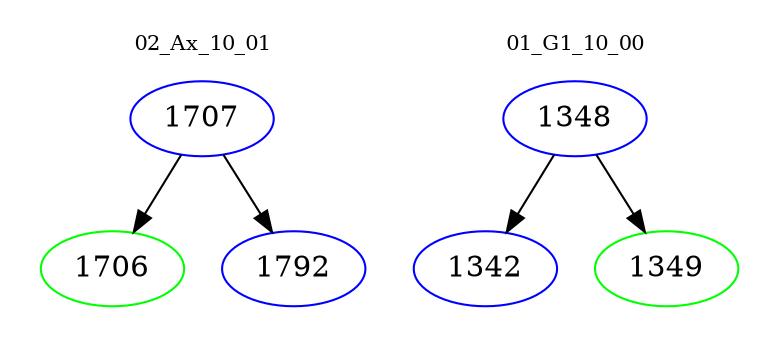 digraph{
subgraph cluster_0 {
color = white
label = "02_Ax_10_01";
fontsize=10;
T0_1707 [label="1707", color="blue"]
T0_1707 -> T0_1706 [color="black"]
T0_1706 [label="1706", color="green"]
T0_1707 -> T0_1792 [color="black"]
T0_1792 [label="1792", color="blue"]
}
subgraph cluster_1 {
color = white
label = "01_G1_10_00";
fontsize=10;
T1_1348 [label="1348", color="blue"]
T1_1348 -> T1_1342 [color="black"]
T1_1342 [label="1342", color="blue"]
T1_1348 -> T1_1349 [color="black"]
T1_1349 [label="1349", color="green"]
}
}

